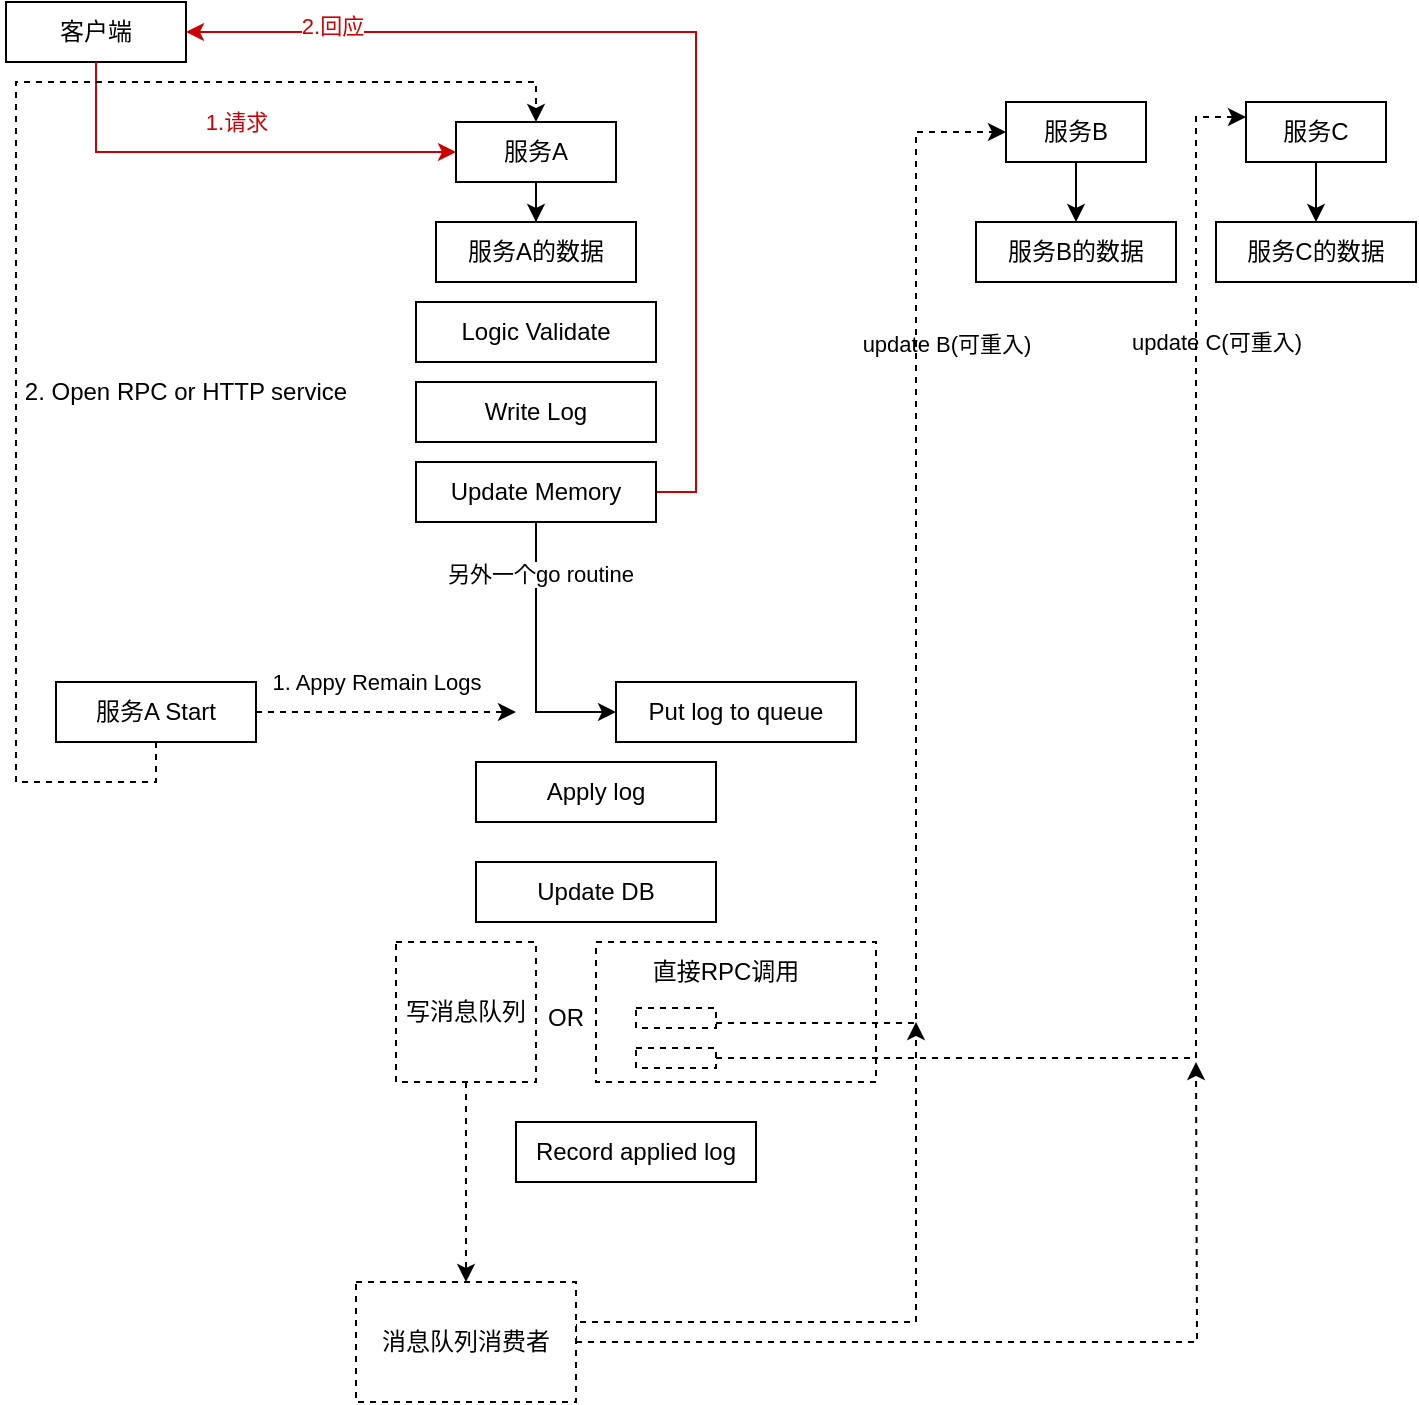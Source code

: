 <mxfile version="15.5.6" type="device"><diagram id="0fJe-DMv6O06_BJxK0Dj" name="第 1 页"><mxGraphModel dx="873" dy="731" grid="1" gridSize="10" guides="1" tooltips="1" connect="1" arrows="1" fold="1" page="1" pageScale="1" pageWidth="827" pageHeight="1169" math="0" shadow="0"><root><mxCell id="0"/><mxCell id="1" parent="0"/><mxCell id="f5YfYMSrzEx_pGTY6Mxb-12" value="" style="rounded=0;whiteSpace=wrap;html=1;dashed=1;fontColor=#000000;" vertex="1" parent="1"><mxGeometry x="310" y="480" width="140" height="70" as="geometry"/></mxCell><mxCell id="TNUuUkfDKRGwi1fZA7Nd-1" value="服务A的数据" style="rounded=0;whiteSpace=wrap;html=1;" parent="1" vertex="1"><mxGeometry x="230" y="120" width="100" height="30" as="geometry"/></mxCell><mxCell id="TNUuUkfDKRGwi1fZA7Nd-2" style="edgeStyle=orthogonalEdgeStyle;rounded=0;orthogonalLoop=1;jettySize=auto;html=1;exitX=0.5;exitY=1;exitDx=0;exitDy=0;" parent="1" source="TNUuUkfDKRGwi1fZA7Nd-3" target="TNUuUkfDKRGwi1fZA7Nd-1" edge="1"><mxGeometry relative="1" as="geometry"/></mxCell><mxCell id="TNUuUkfDKRGwi1fZA7Nd-3" value="服务A" style="rounded=0;whiteSpace=wrap;html=1;" parent="1" vertex="1"><mxGeometry x="240" y="70" width="80" height="30" as="geometry"/></mxCell><mxCell id="TNUuUkfDKRGwi1fZA7Nd-4" style="edgeStyle=orthogonalEdgeStyle;rounded=0;orthogonalLoop=1;jettySize=auto;html=1;exitX=0.5;exitY=1;exitDx=0;exitDy=0;" parent="1" source="TNUuUkfDKRGwi1fZA7Nd-5" target="TNUuUkfDKRGwi1fZA7Nd-8" edge="1"><mxGeometry relative="1" as="geometry"/></mxCell><mxCell id="TNUuUkfDKRGwi1fZA7Nd-5" value="服务B" style="rounded=0;whiteSpace=wrap;html=1;" parent="1" vertex="1"><mxGeometry x="515" y="60" width="70" height="30" as="geometry"/></mxCell><mxCell id="TNUuUkfDKRGwi1fZA7Nd-6" style="edgeStyle=orthogonalEdgeStyle;rounded=0;orthogonalLoop=1;jettySize=auto;html=1;exitX=0.5;exitY=1;exitDx=0;exitDy=0;" parent="1" source="TNUuUkfDKRGwi1fZA7Nd-7" target="TNUuUkfDKRGwi1fZA7Nd-9" edge="1"><mxGeometry relative="1" as="geometry"/></mxCell><mxCell id="TNUuUkfDKRGwi1fZA7Nd-7" value="服务C" style="rounded=0;whiteSpace=wrap;html=1;" parent="1" vertex="1"><mxGeometry x="635" y="60" width="70" height="30" as="geometry"/></mxCell><mxCell id="TNUuUkfDKRGwi1fZA7Nd-8" value="服务B的数据" style="rounded=0;whiteSpace=wrap;html=1;" parent="1" vertex="1"><mxGeometry x="500" y="120" width="100" height="30" as="geometry"/></mxCell><mxCell id="TNUuUkfDKRGwi1fZA7Nd-9" value="服务C的数据" style="rounded=0;whiteSpace=wrap;html=1;" parent="1" vertex="1"><mxGeometry x="620" y="120" width="100" height="30" as="geometry"/></mxCell><mxCell id="TNUuUkfDKRGwi1fZA7Nd-10" value="update B(可重入)" style="edgeLabel;html=1;align=center;verticalAlign=middle;resizable=0;points=[];" parent="1" vertex="1" connectable="0"><mxGeometry x="490.0" y="190" as="geometry"><mxPoint x="-5" y="-9" as="offset"/></mxGeometry></mxCell><mxCell id="TNUuUkfDKRGwi1fZA7Nd-11" value="update C(可重入)" style="edgeLabel;html=1;align=center;verticalAlign=middle;resizable=0;points=[];" parent="1" vertex="1" connectable="0"><mxGeometry x="620.0" y="180" as="geometry"/></mxCell><mxCell id="TNUuUkfDKRGwi1fZA7Nd-12" value="Logic Validate" style="rounded=0;whiteSpace=wrap;html=1;" parent="1" vertex="1"><mxGeometry x="220" y="160" width="120" height="30" as="geometry"/></mxCell><mxCell id="TNUuUkfDKRGwi1fZA7Nd-13" value="Write Log" style="rounded=0;whiteSpace=wrap;html=1;" parent="1" vertex="1"><mxGeometry x="220" y="200" width="120" height="30" as="geometry"/></mxCell><mxCell id="TNUuUkfDKRGwi1fZA7Nd-15" value="客户端" style="rounded=0;whiteSpace=wrap;html=1;" parent="1" vertex="1"><mxGeometry x="15" y="10" width="90" height="30" as="geometry"/></mxCell><mxCell id="TNUuUkfDKRGwi1fZA7Nd-18" style="edgeStyle=orthogonalEdgeStyle;rounded=0;orthogonalLoop=1;jettySize=auto;html=1;entryX=0;entryY=0.5;entryDx=0;entryDy=0;fontColor=#CC0000;strokeColor=#CC0000;exitX=0.5;exitY=1;exitDx=0;exitDy=0;" parent="1" source="TNUuUkfDKRGwi1fZA7Nd-15" target="TNUuUkfDKRGwi1fZA7Nd-3" edge="1"><mxGeometry relative="1" as="geometry"><Array as="points"><mxPoint x="60" y="85"/></Array><mxPoint x="60" y="80" as="sourcePoint"/><mxPoint x="134.98" y="90" as="targetPoint"/></mxGeometry></mxCell><mxCell id="TNUuUkfDKRGwi1fZA7Nd-19" value="1.请求" style="edgeLabel;html=1;align=center;verticalAlign=middle;resizable=0;points=[];fontColor=#CC0000;" parent="TNUuUkfDKRGwi1fZA7Nd-18" vertex="1" connectable="0"><mxGeometry x="-0.089" relative="1" as="geometry"><mxPoint x="12" y="-15" as="offset"/></mxGeometry></mxCell><mxCell id="TNUuUkfDKRGwi1fZA7Nd-23" style="edgeStyle=orthogonalEdgeStyle;rounded=0;orthogonalLoop=1;jettySize=auto;html=1;exitX=0.5;exitY=1;exitDx=0;exitDy=0;entryX=0;entryY=0.5;entryDx=0;entryDy=0;" parent="1" source="TNUuUkfDKRGwi1fZA7Nd-20" target="TNUuUkfDKRGwi1fZA7Nd-22" edge="1"><mxGeometry relative="1" as="geometry"/></mxCell><mxCell id="f5YfYMSrzEx_pGTY6Mxb-3" value="&lt;font color=&quot;#000000&quot;&gt;另外一个go routine&lt;/font&gt;" style="edgeLabel;html=1;align=center;verticalAlign=middle;resizable=0;points=[];fontColor=#CC0000;" vertex="1" connectable="0" parent="TNUuUkfDKRGwi1fZA7Nd-23"><mxGeometry x="-0.614" y="2" relative="1" as="geometry"><mxPoint as="offset"/></mxGeometry></mxCell><mxCell id="TNUuUkfDKRGwi1fZA7Nd-24" style="edgeStyle=orthogonalEdgeStyle;rounded=0;orthogonalLoop=1;jettySize=auto;html=1;exitX=1;exitY=0.5;exitDx=0;exitDy=0;entryX=1;entryY=0.5;entryDx=0;entryDy=0;strokeColor=#CC0000;" parent="1" source="TNUuUkfDKRGwi1fZA7Nd-20" target="TNUuUkfDKRGwi1fZA7Nd-15" edge="1"><mxGeometry relative="1" as="geometry"/></mxCell><mxCell id="f5YfYMSrzEx_pGTY6Mxb-1" value="&lt;font color=&quot;#cc0000&quot;&gt;2.回应&lt;/font&gt;" style="edgeLabel;html=1;align=center;verticalAlign=middle;resizable=0;points=[];" vertex="1" connectable="0" parent="TNUuUkfDKRGwi1fZA7Nd-24"><mxGeometry x="0.711" y="-3" relative="1" as="geometry"><mxPoint as="offset"/></mxGeometry></mxCell><mxCell id="TNUuUkfDKRGwi1fZA7Nd-20" value="Update Memory" style="rounded=0;whiteSpace=wrap;html=1;" parent="1" vertex="1"><mxGeometry x="220" y="240" width="120" height="30" as="geometry"/></mxCell><mxCell id="TNUuUkfDKRGwi1fZA7Nd-22" value="Put log to queue" style="rounded=0;whiteSpace=wrap;html=1;" parent="1" vertex="1"><mxGeometry x="320" y="350" width="120" height="30" as="geometry"/></mxCell><mxCell id="f5YfYMSrzEx_pGTY6Mxb-2" value="Apply log" style="rounded=0;whiteSpace=wrap;html=1;" vertex="1" parent="1"><mxGeometry x="250" y="390" width="120" height="30" as="geometry"/></mxCell><mxCell id="f5YfYMSrzEx_pGTY6Mxb-4" value="Update DB" style="rounded=0;whiteSpace=wrap;html=1;fontColor=#000000;" vertex="1" parent="1"><mxGeometry x="250" y="440" width="120" height="30" as="geometry"/></mxCell><mxCell id="f5YfYMSrzEx_pGTY6Mxb-5" value="Record applied log" style="rounded=0;whiteSpace=wrap;html=1;fontColor=#000000;" vertex="1" parent="1"><mxGeometry x="270" y="570" width="120" height="30" as="geometry"/></mxCell><mxCell id="f5YfYMSrzEx_pGTY6Mxb-9" style="edgeStyle=orthogonalEdgeStyle;rounded=0;orthogonalLoop=1;jettySize=auto;html=1;exitX=1;exitY=0.75;exitDx=0;exitDy=0;entryX=0;entryY=0.5;entryDx=0;entryDy=0;fontColor=#000000;strokeColor=#000000;dashed=1;startArrow=none;" edge="1" parent="1" source="f5YfYMSrzEx_pGTY6Mxb-7" target="TNUuUkfDKRGwi1fZA7Nd-5"><mxGeometry relative="1" as="geometry"><Array as="points"><mxPoint x="470" y="521"/><mxPoint x="470" y="75"/></Array></mxGeometry></mxCell><mxCell id="f5YfYMSrzEx_pGTY6Mxb-7" value="" style="rounded=0;whiteSpace=wrap;html=1;fontColor=#000000;dashed=1;" vertex="1" parent="1"><mxGeometry x="330" y="513" width="40" height="10" as="geometry"/></mxCell><mxCell id="f5YfYMSrzEx_pGTY6Mxb-10" style="edgeStyle=orthogonalEdgeStyle;rounded=0;orthogonalLoop=1;jettySize=auto;html=1;exitX=1;exitY=0.5;exitDx=0;exitDy=0;entryX=0;entryY=0.25;entryDx=0;entryDy=0;fontColor=#000000;strokeColor=#000000;dashed=1;" edge="1" parent="1" source="f5YfYMSrzEx_pGTY6Mxb-8" target="TNUuUkfDKRGwi1fZA7Nd-7"><mxGeometry relative="1" as="geometry"><Array as="points"><mxPoint x="610" y="538"/><mxPoint x="610" y="68"/></Array></mxGeometry></mxCell><mxCell id="f5YfYMSrzEx_pGTY6Mxb-8" value="" style="rounded=0;whiteSpace=wrap;html=1;fontColor=#000000;dashed=1;" vertex="1" parent="1"><mxGeometry x="330" y="533" width="40" height="10" as="geometry"/></mxCell><mxCell id="f5YfYMSrzEx_pGTY6Mxb-19" style="edgeStyle=orthogonalEdgeStyle;rounded=0;orthogonalLoop=1;jettySize=auto;html=1;exitX=0.5;exitY=1;exitDx=0;exitDy=0;dashed=1;fontColor=#000000;strokeColor=#000000;" edge="1" parent="1" source="f5YfYMSrzEx_pGTY6Mxb-11" target="f5YfYMSrzEx_pGTY6Mxb-18"><mxGeometry relative="1" as="geometry"/></mxCell><mxCell id="f5YfYMSrzEx_pGTY6Mxb-11" value="写消息队列" style="rounded=0;whiteSpace=wrap;html=1;fontColor=#000000;dashed=1;" vertex="1" parent="1"><mxGeometry x="210" y="480" width="70" height="70" as="geometry"/></mxCell><mxCell id="f5YfYMSrzEx_pGTY6Mxb-16" value="直接RPC调用" style="text;html=1;strokeColor=none;fillColor=none;align=center;verticalAlign=middle;whiteSpace=wrap;rounded=0;dashed=1;fontColor=#000000;" vertex="1" parent="1"><mxGeometry x="320" y="480" width="110" height="30" as="geometry"/></mxCell><mxCell id="f5YfYMSrzEx_pGTY6Mxb-17" value="OR" style="text;html=1;strokeColor=none;fillColor=none;align=center;verticalAlign=middle;whiteSpace=wrap;rounded=0;dashed=1;fontColor=#000000;" vertex="1" parent="1"><mxGeometry x="280" y="499.5" width="30" height="37" as="geometry"/></mxCell><mxCell id="f5YfYMSrzEx_pGTY6Mxb-20" style="edgeStyle=orthogonalEdgeStyle;rounded=0;orthogonalLoop=1;jettySize=auto;html=1;exitX=1;exitY=0.5;exitDx=0;exitDy=0;dashed=1;fontColor=#000000;strokeColor=#000000;" edge="1" parent="1" source="f5YfYMSrzEx_pGTY6Mxb-18"><mxGeometry relative="1" as="geometry"><mxPoint x="470" y="520" as="targetPoint"/><Array as="points"><mxPoint x="300" y="670"/><mxPoint x="470" y="670"/></Array></mxGeometry></mxCell><mxCell id="f5YfYMSrzEx_pGTY6Mxb-21" style="edgeStyle=orthogonalEdgeStyle;rounded=0;orthogonalLoop=1;jettySize=auto;html=1;exitX=1;exitY=0.5;exitDx=0;exitDy=0;dashed=1;fontColor=#000000;strokeColor=#000000;" edge="1" parent="1" source="f5YfYMSrzEx_pGTY6Mxb-18"><mxGeometry relative="1" as="geometry"><mxPoint x="610" y="540" as="targetPoint"/></mxGeometry></mxCell><mxCell id="f5YfYMSrzEx_pGTY6Mxb-18" value="消息队列消费者" style="rounded=0;whiteSpace=wrap;html=1;fontColor=#000000;dashed=1;" vertex="1" parent="1"><mxGeometry x="190" y="650" width="110" height="60" as="geometry"/></mxCell><mxCell id="f5YfYMSrzEx_pGTY6Mxb-23" style="edgeStyle=orthogonalEdgeStyle;rounded=0;orthogonalLoop=1;jettySize=auto;html=1;exitX=1;exitY=0.5;exitDx=0;exitDy=0;dashed=1;fontColor=#000000;strokeColor=#000000;" edge="1" parent="1" source="f5YfYMSrzEx_pGTY6Mxb-22"><mxGeometry relative="1" as="geometry"><mxPoint x="270" y="365" as="targetPoint"/></mxGeometry></mxCell><mxCell id="f5YfYMSrzEx_pGTY6Mxb-24" value="1. Appy Remain Logs" style="edgeLabel;html=1;align=center;verticalAlign=middle;resizable=0;points=[];fontColor=#000000;" vertex="1" connectable="0" parent="f5YfYMSrzEx_pGTY6Mxb-23"><mxGeometry x="-0.327" y="-1" relative="1" as="geometry"><mxPoint x="16" y="-16" as="offset"/></mxGeometry></mxCell><mxCell id="f5YfYMSrzEx_pGTY6Mxb-25" style="edgeStyle=orthogonalEdgeStyle;rounded=0;orthogonalLoop=1;jettySize=auto;html=1;exitX=0.5;exitY=1;exitDx=0;exitDy=0;dashed=1;fontColor=#000000;strokeColor=#000000;entryX=0.5;entryY=0;entryDx=0;entryDy=0;" edge="1" parent="1" source="f5YfYMSrzEx_pGTY6Mxb-22" target="TNUuUkfDKRGwi1fZA7Nd-3"><mxGeometry relative="1" as="geometry"><mxPoint x="230" y="60" as="targetPoint"/><Array as="points"><mxPoint x="90" y="400"/><mxPoint x="20" y="400"/><mxPoint x="20" y="50"/><mxPoint x="280" y="50"/></Array></mxGeometry></mxCell><mxCell id="f5YfYMSrzEx_pGTY6Mxb-22" value="服务A Start" style="rounded=0;whiteSpace=wrap;html=1;" vertex="1" parent="1"><mxGeometry x="40" y="350" width="100" height="30" as="geometry"/></mxCell><mxCell id="f5YfYMSrzEx_pGTY6Mxb-26" value="2. Open RPC or HTTP service" style="text;html=1;strokeColor=none;fillColor=none;align=center;verticalAlign=middle;whiteSpace=wrap;rounded=0;dashed=1;fontColor=#000000;" vertex="1" parent="1"><mxGeometry x="15" y="190" width="180" height="30" as="geometry"/></mxCell></root></mxGraphModel></diagram></mxfile>
